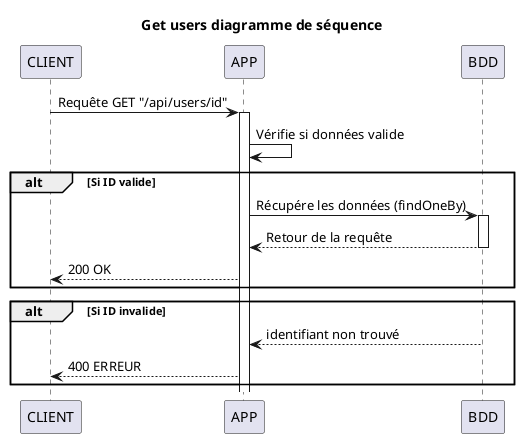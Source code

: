 @startuml

title Get users diagramme de séquence

participant CLIENT
participant APP
participant BDD

CLIENT -> APP: Requête GET "/api/users/id"
activate APP
APP -> APP : Vérifie si données valide

alt Si ID valide
    APP -> BDD  : Récupére les données (findOneBy)
    activate BDD
    BDD --> APP : Retour de la requête
    deactivate BDD
    APP --> CLIENT : 200 OK
end

alt Si ID invalide
    BDD --> APP : identifiant non trouvé
    APP --> CLIENT : 400 ERREUR
end

@enduml

